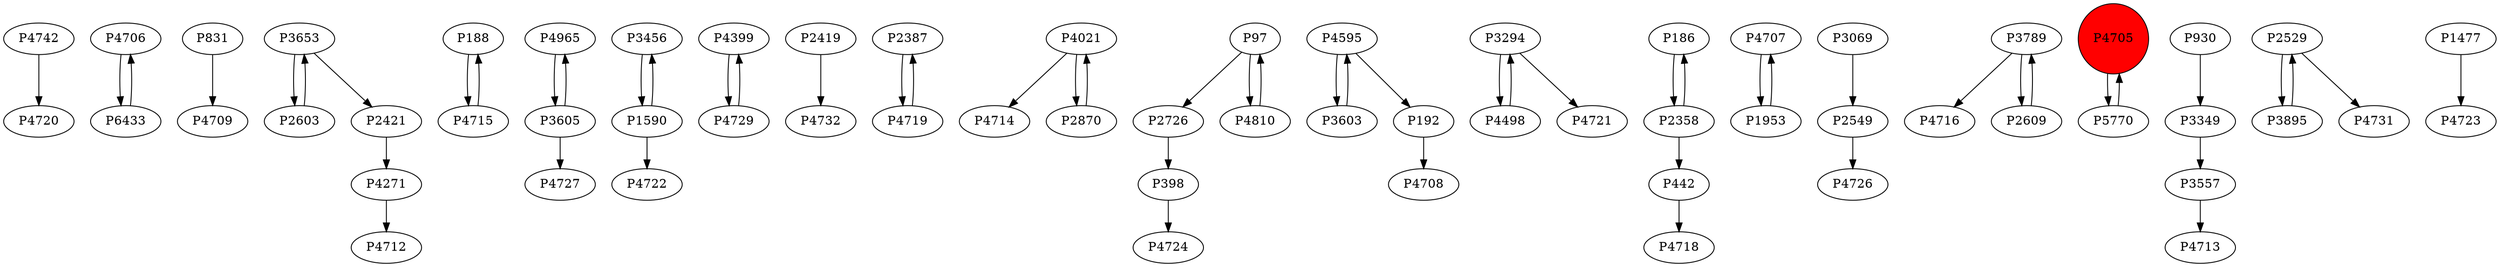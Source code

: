 digraph {
	P4742 -> P4720
	P4706 -> P6433
	P831 -> P4709
	P2421 -> P4271
	P188 -> P4715
	P2603 -> P3653
	P4965 -> P3605
	P3456 -> P1590
	P4399 -> P4729
	P2419 -> P4732
	P6433 -> P4706
	P3653 -> P2603
	P2387 -> P4719
	P4271 -> P4712
	P4021 -> P4714
	P97 -> P2726
	P4595 -> P3603
	P192 -> P4708
	P4021 -> P2870
	P3294 -> P4498
	P186 -> P2358
	P3605 -> P4965
	P4707 -> P1953
	P3653 -> P2421
	P3294 -> P4721
	P3069 -> P2549
	P4498 -> P3294
	P3603 -> P4595
	P3789 -> P4716
	P3789 -> P2609
	P2726 -> P398
	P4705 -> P5770
	P2549 -> P4726
	P4810 -> P97
	P2358 -> P442
	P5770 -> P4705
	P3557 -> P4713
	P3349 -> P3557
	P4729 -> P4399
	P2529 -> P3895
	P3605 -> P4727
	P2529 -> P4731
	P4715 -> P188
	P4719 -> P2387
	P2358 -> P186
	P442 -> P4718
	P398 -> P4724
	P930 -> P3349
	P2870 -> P4021
	P97 -> P4810
	P1953 -> P4707
	P1590 -> P3456
	P2609 -> P3789
	P1477 -> P4723
	P1590 -> P4722
	P3895 -> P2529
	P4595 -> P192
	P4705 [shape=circle]
	P4705 [style=filled]
	P4705 [fillcolor=red]
}